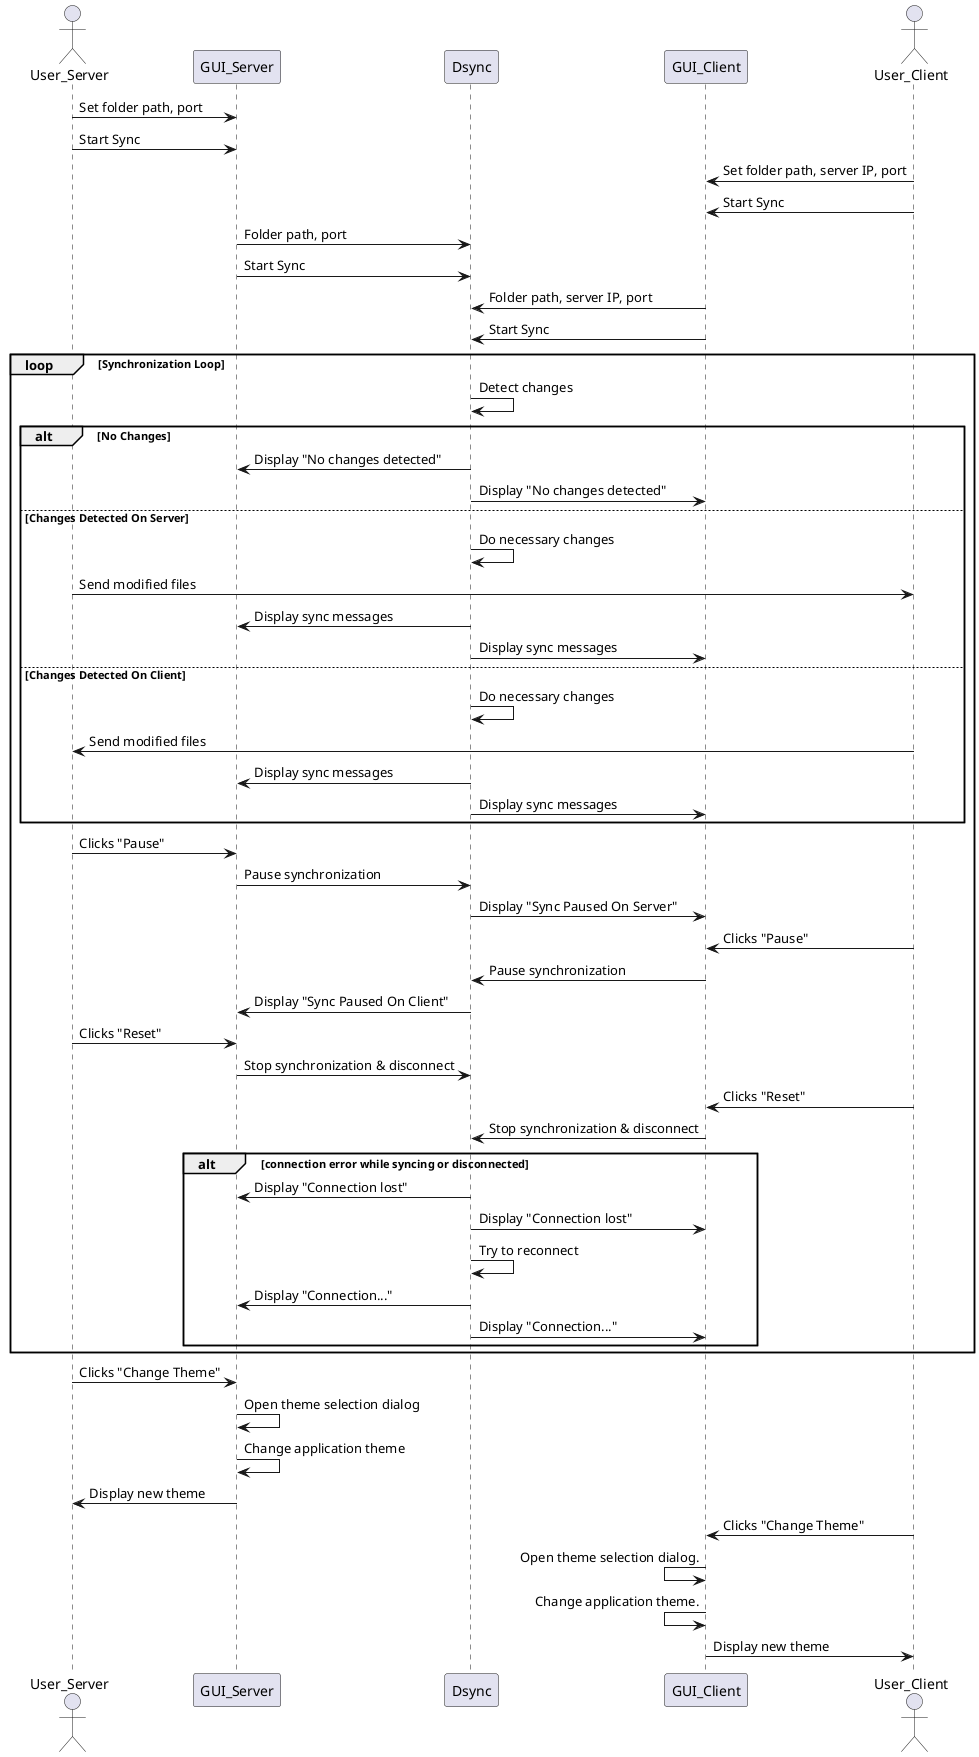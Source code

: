 @startuml

actor User_Server
User_Server -> GUI_Server: Set folder path, port
User_Server -> GUI_Server: Start Sync
participant GUI_Server
participant "Dsync" as SM

participant GUI_Client
actor User_Client
User_Client -> GUI_Client: Set folder path, server IP, port
User_Client -> GUI_Client: Start Sync

GUI_Server -> SM: Folder path, port
GUI_Server -> SM: Start Sync

GUI_Client -> SM: Folder path, server IP, port
GUI_Client -> SM: Start Sync

loop Synchronization Loop
    SM -> SM: Detect changes
    alt No Changes
        SM->GUI_Server: Display "No changes detected"
        SM->GUI_Client: Display "No changes detected"
    else Changes Detected On Server
        SM->SM: Do necessary changes
        User_Server->User_Client: Send modified files
        SM->GUI_Server: Display sync messages
        SM->GUI_Client: Display sync messages
    else Changes Detected On Client
        SM->SM: Do necessary changes
        User_Client->User_Server: Send modified files
        SM->GUI_Server: Display sync messages
        SM->GUI_Client: Display sync messages
    end
    User_Server->GUI_Server: Clicks "Pause"
    GUI_Server->SM: Pause synchronization
    SM->GUI_Client: Display "Sync Paused On Server"
    User_Client->GUI_Client: Clicks "Pause"
    GUI_Client->SM: Pause synchronization
    SM->GUI_Server: Display "Sync Paused On Client"

    User_Server->GUI_Server: Clicks "Reset"
    GUI_Server->SM: Stop synchronization & disconnect

    User_Client->GUI_Client: Clicks "Reset"
    GUI_Client->SM: Stop synchronization & disconnect

    alt connection error while syncing or disconnected
        SM->GUI_Server: Display "Connection lost"
        SM->GUI_Client: Display "Connection lost"
        SM->SM: Try to reconnect
        SM->GUI_Server: Display "Connection..."
        SM->GUI_Client: Display "Connection..."
    end
end

User_Server->GUI_Server: Clicks "Change Theme"
GUI_Server->GUI_Server: Open theme selection dialog
GUI_Server->GUI_Server: Change application theme
GUI_Server->User_Server: Display new theme

User_Client->GUI_Client: Clicks "Change Theme"
GUI_Client<-GUI_Client: Open theme selection dialog.  
GUI_Client<-GUI_Client: Change application theme.
GUI_Client->User_Client: Display new theme
@enduml
